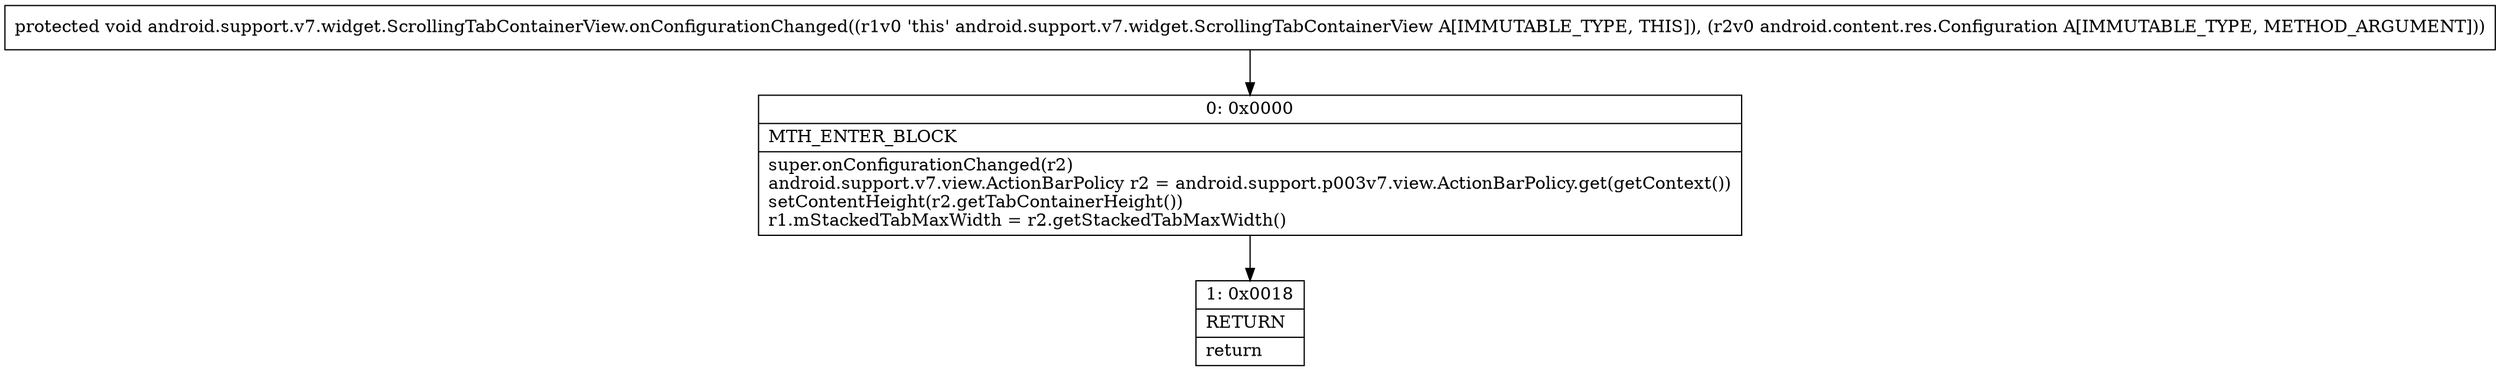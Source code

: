 digraph "CFG forandroid.support.v7.widget.ScrollingTabContainerView.onConfigurationChanged(Landroid\/content\/res\/Configuration;)V" {
Node_0 [shape=record,label="{0\:\ 0x0000|MTH_ENTER_BLOCK\l|super.onConfigurationChanged(r2)\landroid.support.v7.view.ActionBarPolicy r2 = android.support.p003v7.view.ActionBarPolicy.get(getContext())\lsetContentHeight(r2.getTabContainerHeight())\lr1.mStackedTabMaxWidth = r2.getStackedTabMaxWidth()\l}"];
Node_1 [shape=record,label="{1\:\ 0x0018|RETURN\l|return\l}"];
MethodNode[shape=record,label="{protected void android.support.v7.widget.ScrollingTabContainerView.onConfigurationChanged((r1v0 'this' android.support.v7.widget.ScrollingTabContainerView A[IMMUTABLE_TYPE, THIS]), (r2v0 android.content.res.Configuration A[IMMUTABLE_TYPE, METHOD_ARGUMENT])) }"];
MethodNode -> Node_0;
Node_0 -> Node_1;
}

